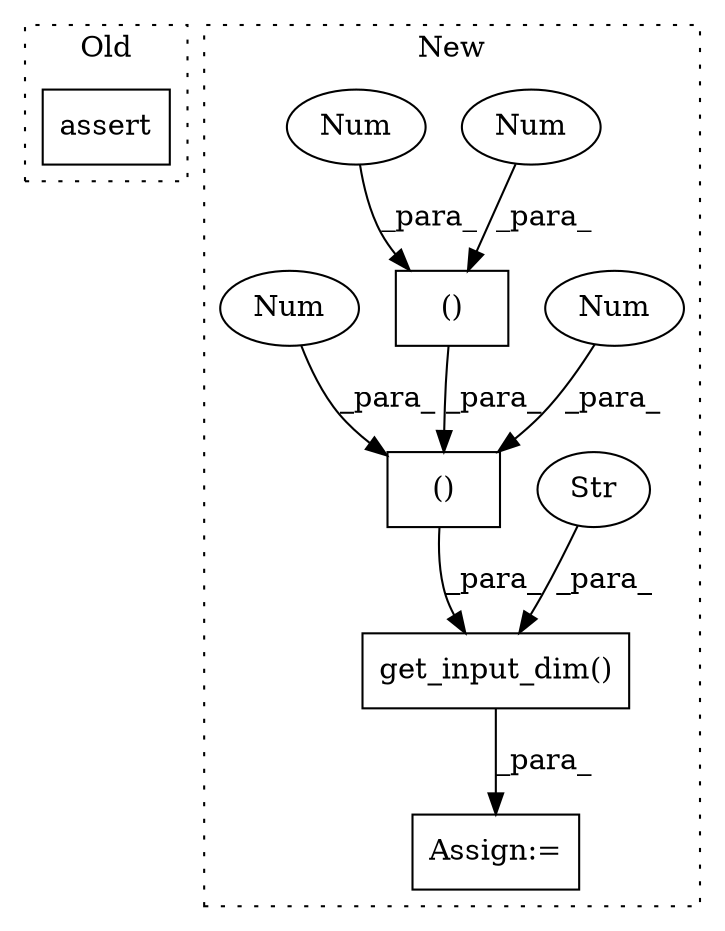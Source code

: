 digraph G {
subgraph cluster0 {
1 [label="assert" a="65" s="2166" l="7" shape="box"];
label = "Old";
style="dotted";
}
subgraph cluster1 {
2 [label="get_input_dim()" a="75" s="2143,2177" l="16,1" shape="box"];
3 [label="Str" a="66" s="2169" l="8" shape="ellipse"];
4 [label="Assign:=" a="68" s="2140" l="3" shape="box"];
5 [label="()" a="54" s="2103" l="12" shape="box"];
6 [label="Num" a="76" s="2109" l="2" shape="ellipse"];
7 [label="()" a="54" s="2096" l="20" shape="box"];
8 [label="Num" a="76" s="2095" l="1" shape="ellipse"];
9 [label="Num" a="76" s="2113" l="2" shape="ellipse"];
10 [label="Num" a="76" s="2098" l="1" shape="ellipse"];
label = "New";
style="dotted";
}
2 -> 4 [label="_para_"];
3 -> 2 [label="_para_"];
5 -> 7 [label="_para_"];
6 -> 5 [label="_para_"];
7 -> 2 [label="_para_"];
8 -> 7 [label="_para_"];
9 -> 5 [label="_para_"];
10 -> 7 [label="_para_"];
}